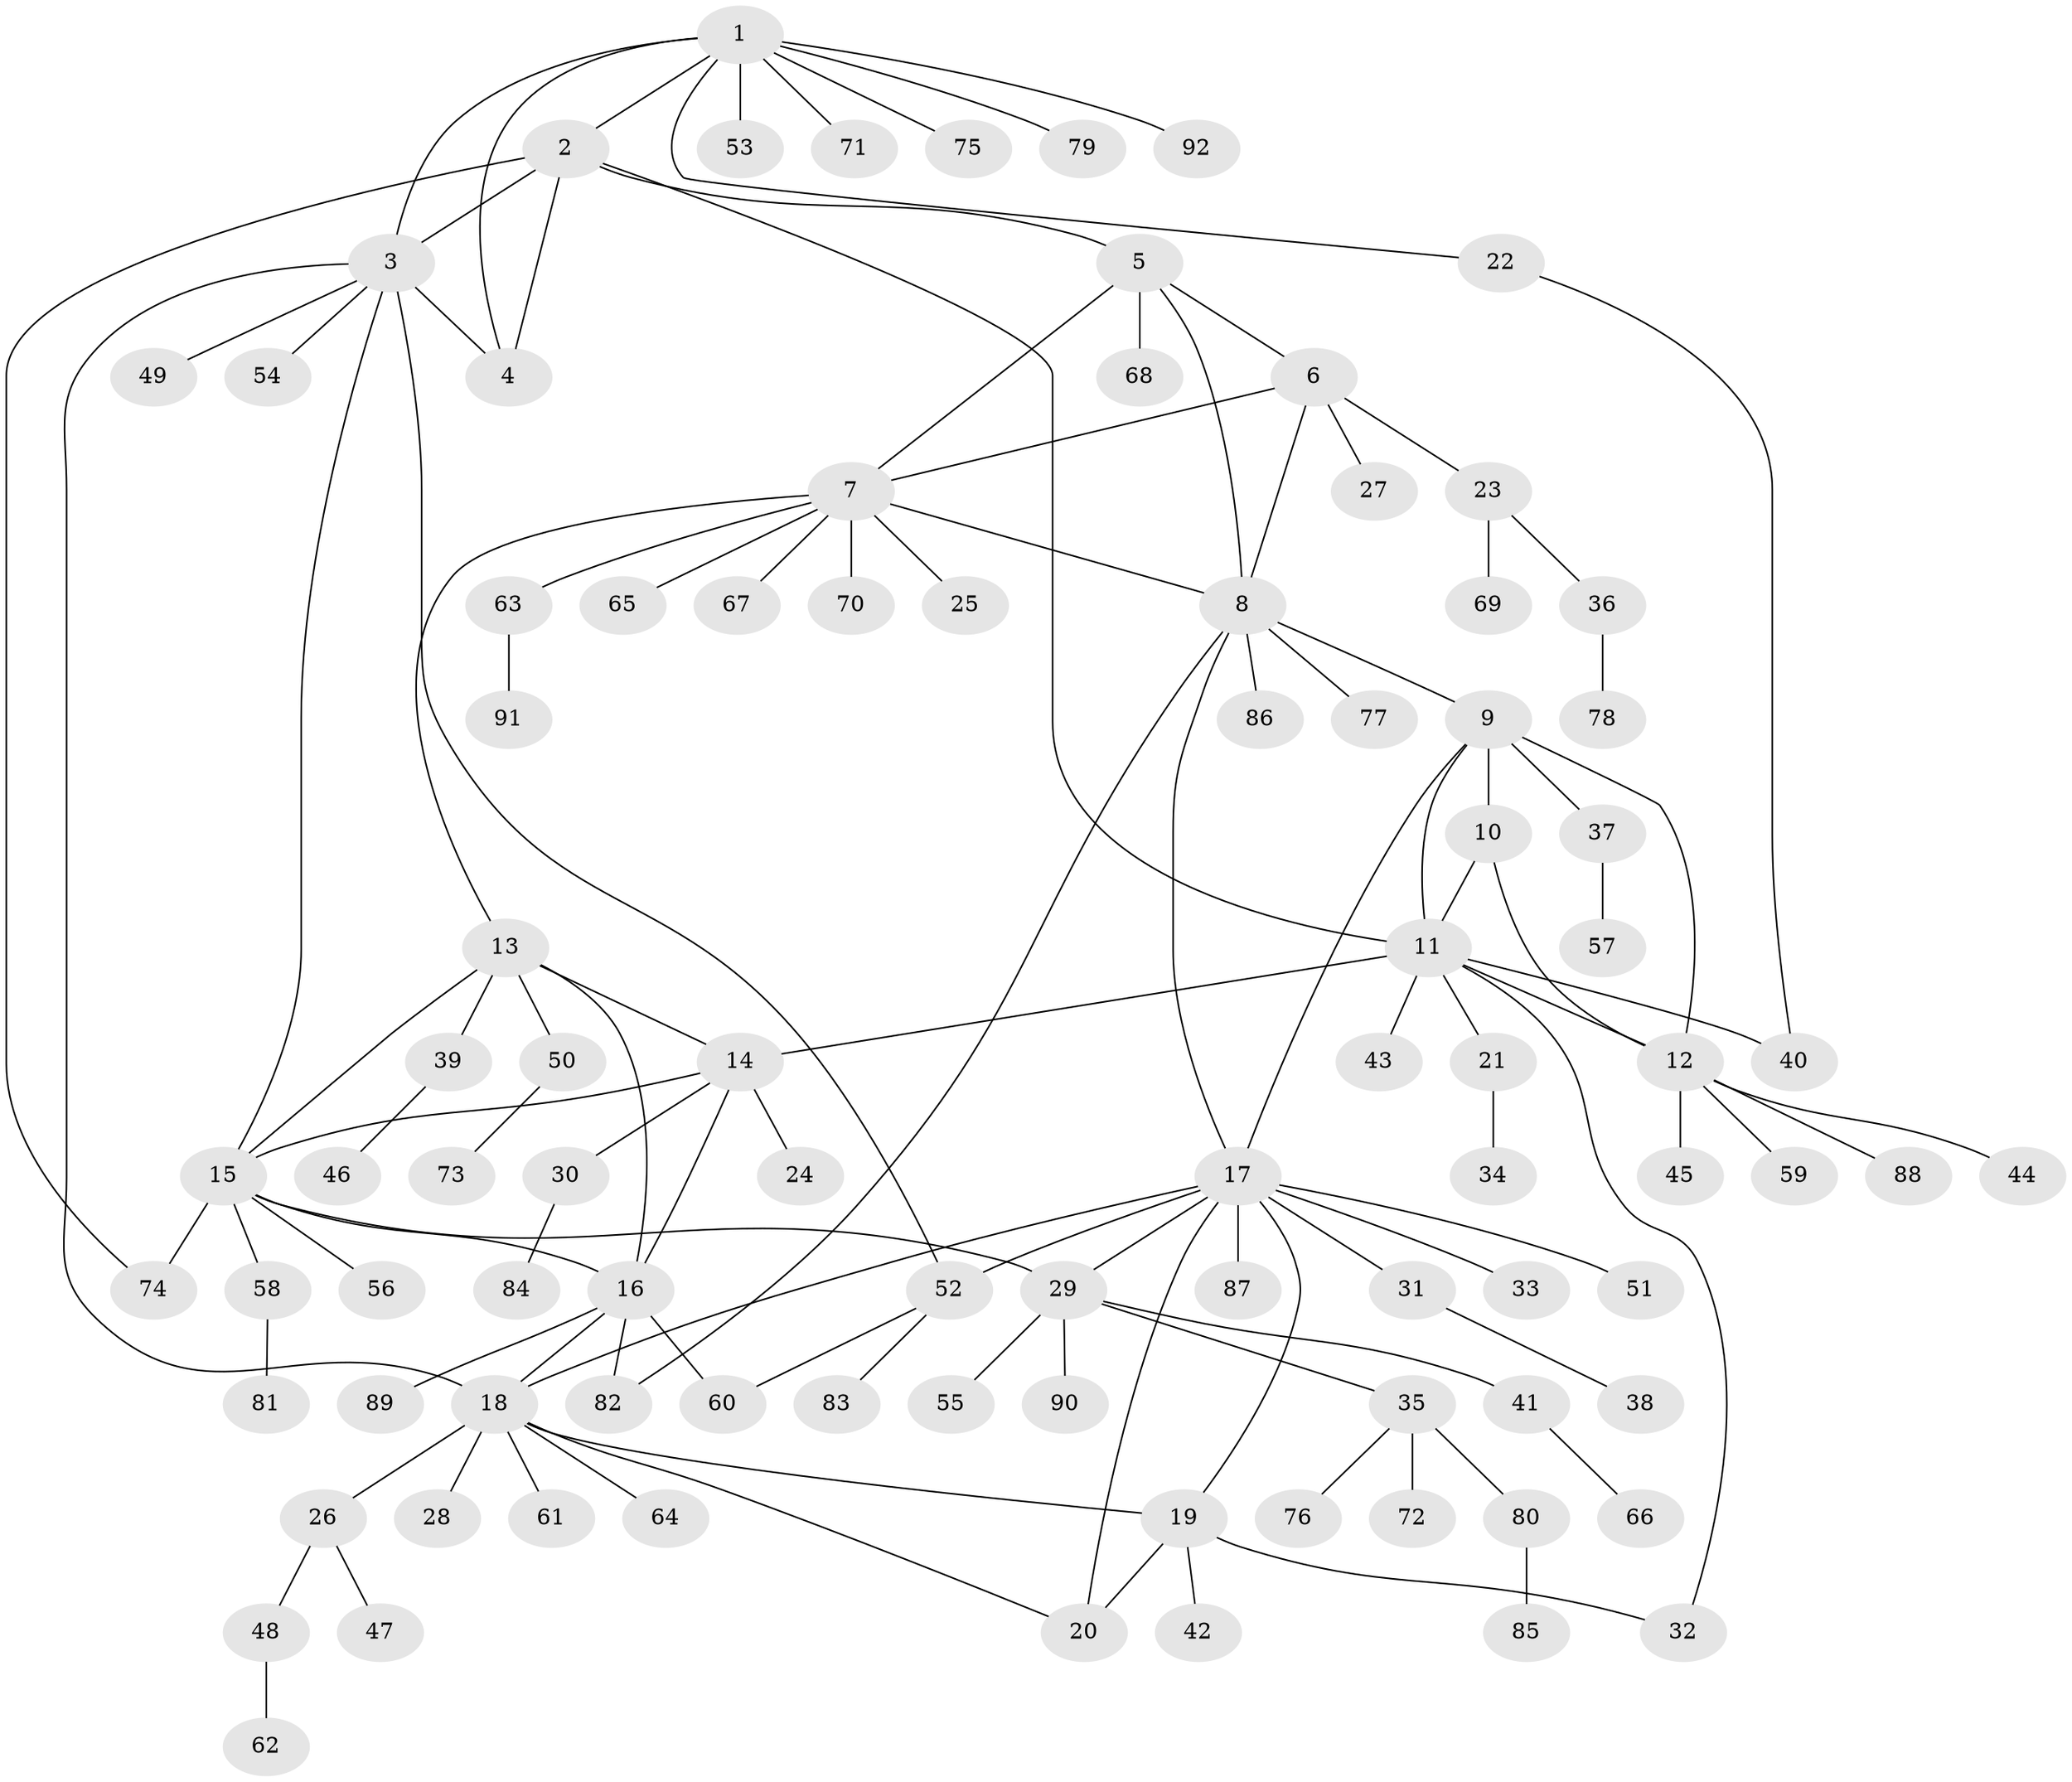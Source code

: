 // Generated by graph-tools (version 1.1) at 2025/50/03/09/25 03:50:41]
// undirected, 92 vertices, 119 edges
graph export_dot {
graph [start="1"]
  node [color=gray90,style=filled];
  1;
  2;
  3;
  4;
  5;
  6;
  7;
  8;
  9;
  10;
  11;
  12;
  13;
  14;
  15;
  16;
  17;
  18;
  19;
  20;
  21;
  22;
  23;
  24;
  25;
  26;
  27;
  28;
  29;
  30;
  31;
  32;
  33;
  34;
  35;
  36;
  37;
  38;
  39;
  40;
  41;
  42;
  43;
  44;
  45;
  46;
  47;
  48;
  49;
  50;
  51;
  52;
  53;
  54;
  55;
  56;
  57;
  58;
  59;
  60;
  61;
  62;
  63;
  64;
  65;
  66;
  67;
  68;
  69;
  70;
  71;
  72;
  73;
  74;
  75;
  76;
  77;
  78;
  79;
  80;
  81;
  82;
  83;
  84;
  85;
  86;
  87;
  88;
  89;
  90;
  91;
  92;
  1 -- 2;
  1 -- 3;
  1 -- 4;
  1 -- 22;
  1 -- 53;
  1 -- 71;
  1 -- 75;
  1 -- 79;
  1 -- 92;
  2 -- 3;
  2 -- 4;
  2 -- 5;
  2 -- 11;
  2 -- 74;
  3 -- 4;
  3 -- 15;
  3 -- 18;
  3 -- 49;
  3 -- 52;
  3 -- 54;
  5 -- 6;
  5 -- 7;
  5 -- 8;
  5 -- 68;
  6 -- 7;
  6 -- 8;
  6 -- 23;
  6 -- 27;
  7 -- 8;
  7 -- 13;
  7 -- 25;
  7 -- 63;
  7 -- 65;
  7 -- 67;
  7 -- 70;
  8 -- 9;
  8 -- 17;
  8 -- 77;
  8 -- 82;
  8 -- 86;
  9 -- 10;
  9 -- 11;
  9 -- 12;
  9 -- 17;
  9 -- 37;
  10 -- 11;
  10 -- 12;
  11 -- 12;
  11 -- 14;
  11 -- 21;
  11 -- 32;
  11 -- 40;
  11 -- 43;
  12 -- 44;
  12 -- 45;
  12 -- 59;
  12 -- 88;
  13 -- 14;
  13 -- 15;
  13 -- 16;
  13 -- 39;
  13 -- 50;
  14 -- 15;
  14 -- 16;
  14 -- 24;
  14 -- 30;
  15 -- 16;
  15 -- 29;
  15 -- 56;
  15 -- 58;
  15 -- 74;
  16 -- 18;
  16 -- 60;
  16 -- 82;
  16 -- 89;
  17 -- 18;
  17 -- 19;
  17 -- 20;
  17 -- 29;
  17 -- 31;
  17 -- 33;
  17 -- 51;
  17 -- 52;
  17 -- 87;
  18 -- 19;
  18 -- 20;
  18 -- 26;
  18 -- 28;
  18 -- 61;
  18 -- 64;
  19 -- 20;
  19 -- 32;
  19 -- 42;
  21 -- 34;
  22 -- 40;
  23 -- 36;
  23 -- 69;
  26 -- 47;
  26 -- 48;
  29 -- 35;
  29 -- 41;
  29 -- 55;
  29 -- 90;
  30 -- 84;
  31 -- 38;
  35 -- 72;
  35 -- 76;
  35 -- 80;
  36 -- 78;
  37 -- 57;
  39 -- 46;
  41 -- 66;
  48 -- 62;
  50 -- 73;
  52 -- 60;
  52 -- 83;
  58 -- 81;
  63 -- 91;
  80 -- 85;
}
